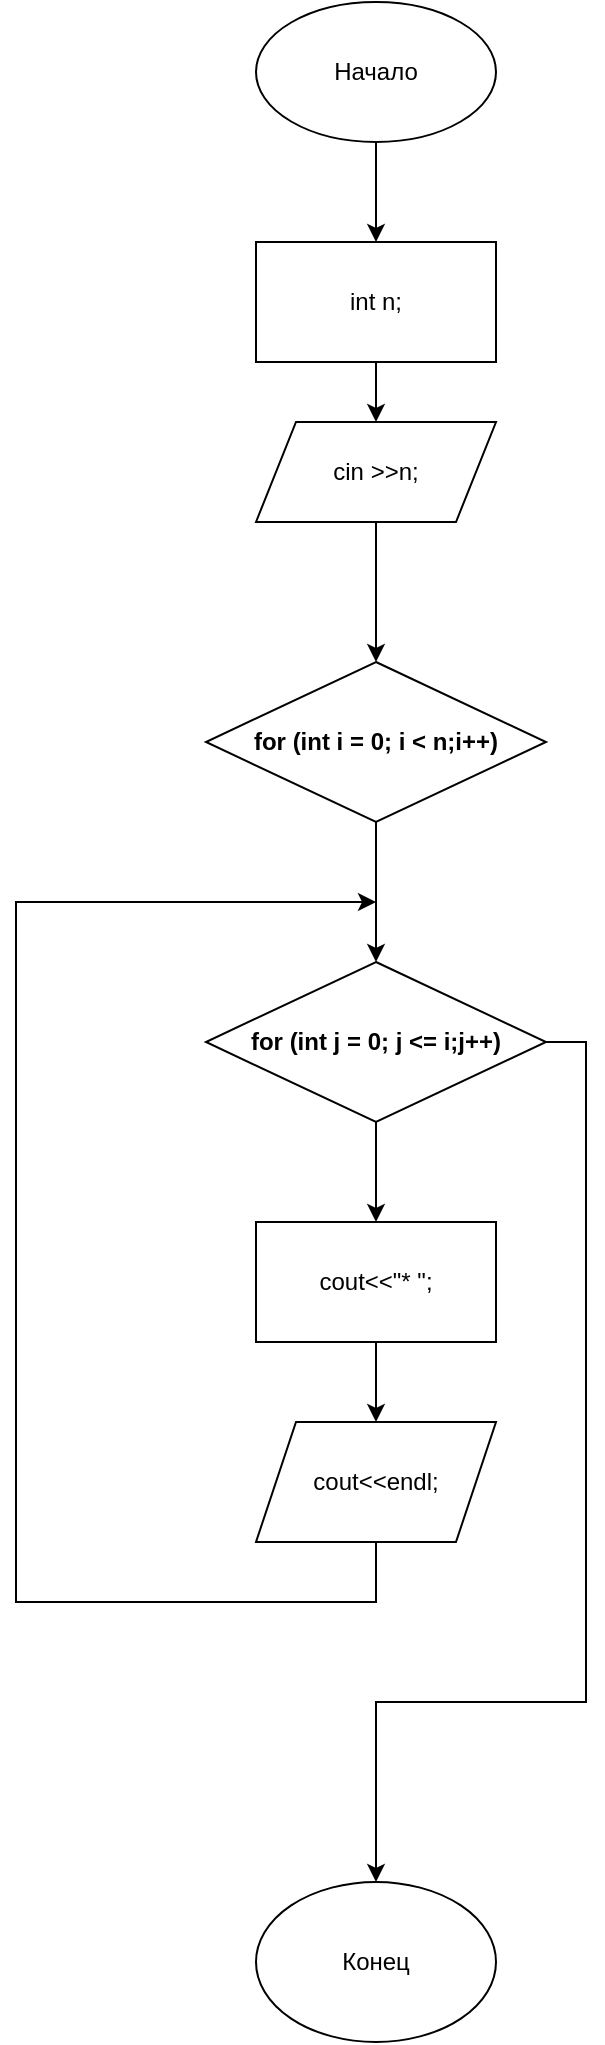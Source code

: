 <mxfile version="24.7.17">
  <diagram name="Страница — 1" id="ANoD_qWbYqC1cnO-iqx1">
    <mxGraphModel dx="635" dy="1718" grid="1" gridSize="10" guides="1" tooltips="1" connect="1" arrows="1" fold="1" page="1" pageScale="1" pageWidth="827" pageHeight="1169" math="0" shadow="0">
      <root>
        <mxCell id="0" />
        <mxCell id="1" parent="0" />
        <mxCell id="Jt1hHIG5UQf6XJgkdiUQ-133" style="edgeStyle=orthogonalEdgeStyle;rounded=0;orthogonalLoop=1;jettySize=auto;html=1;exitX=0.5;exitY=1;exitDx=0;exitDy=0;" edge="1" parent="1" source="Jt1hHIG5UQf6XJgkdiUQ-4" target="Jt1hHIG5UQf6XJgkdiUQ-132">
          <mxGeometry relative="1" as="geometry" />
        </mxCell>
        <mxCell id="Jt1hHIG5UQf6XJgkdiUQ-4" value="cin &amp;gt;&amp;gt;n;" style="shape=parallelogram;perimeter=parallelogramPerimeter;whiteSpace=wrap;html=1;fixedSize=1;" vertex="1" parent="1">
          <mxGeometry x="150" y="130" width="120" height="50" as="geometry" />
        </mxCell>
        <mxCell id="Jt1hHIG5UQf6XJgkdiUQ-30" style="edgeStyle=orthogonalEdgeStyle;rounded=0;orthogonalLoop=1;jettySize=auto;html=1;exitX=0.5;exitY=1;exitDx=0;exitDy=0;entryX=0.5;entryY=0;entryDx=0;entryDy=0;" edge="1" parent="1" source="Jt1hHIG5UQf6XJgkdiUQ-6" target="Jt1hHIG5UQf6XJgkdiUQ-28">
          <mxGeometry relative="1" as="geometry" />
        </mxCell>
        <mxCell id="Jt1hHIG5UQf6XJgkdiUQ-6" value="Начало" style="ellipse;whiteSpace=wrap;html=1;" vertex="1" parent="1">
          <mxGeometry x="150" y="-80" width="120" height="70" as="geometry" />
        </mxCell>
        <mxCell id="Jt1hHIG5UQf6XJgkdiUQ-26" value="Конец" style="ellipse;whiteSpace=wrap;html=1;" vertex="1" parent="1">
          <mxGeometry x="150" y="860" width="120" height="80" as="geometry" />
        </mxCell>
        <mxCell id="Jt1hHIG5UQf6XJgkdiUQ-29" style="edgeStyle=orthogonalEdgeStyle;rounded=0;orthogonalLoop=1;jettySize=auto;html=1;entryX=0.5;entryY=0;entryDx=0;entryDy=0;" edge="1" parent="1" source="Jt1hHIG5UQf6XJgkdiUQ-28" target="Jt1hHIG5UQf6XJgkdiUQ-4">
          <mxGeometry relative="1" as="geometry" />
        </mxCell>
        <mxCell id="Jt1hHIG5UQf6XJgkdiUQ-28" value="&lt;div&gt;int n;&lt;/div&gt;" style="rounded=0;whiteSpace=wrap;html=1;" vertex="1" parent="1">
          <mxGeometry x="150" y="40" width="120" height="60" as="geometry" />
        </mxCell>
        <mxCell id="Jt1hHIG5UQf6XJgkdiUQ-135" style="edgeStyle=orthogonalEdgeStyle;rounded=0;orthogonalLoop=1;jettySize=auto;html=1;exitX=0.5;exitY=1;exitDx=0;exitDy=0;" edge="1" parent="1" source="Jt1hHIG5UQf6XJgkdiUQ-132" target="Jt1hHIG5UQf6XJgkdiUQ-134">
          <mxGeometry relative="1" as="geometry" />
        </mxCell>
        <mxCell id="Jt1hHIG5UQf6XJgkdiUQ-132" value="&lt;b&gt;for (int i = 0; i &amp;lt; n;i++)&lt;/b&gt;" style="rhombus;whiteSpace=wrap;html=1;" vertex="1" parent="1">
          <mxGeometry x="125" y="250" width="170" height="80" as="geometry" />
        </mxCell>
        <mxCell id="Jt1hHIG5UQf6XJgkdiUQ-137" style="edgeStyle=orthogonalEdgeStyle;rounded=0;orthogonalLoop=1;jettySize=auto;html=1;exitX=0.5;exitY=1;exitDx=0;exitDy=0;entryX=0.5;entryY=0;entryDx=0;entryDy=0;" edge="1" parent="1" source="Jt1hHIG5UQf6XJgkdiUQ-134" target="Jt1hHIG5UQf6XJgkdiUQ-136">
          <mxGeometry relative="1" as="geometry" />
        </mxCell>
        <mxCell id="Jt1hHIG5UQf6XJgkdiUQ-142" style="edgeStyle=orthogonalEdgeStyle;rounded=0;orthogonalLoop=1;jettySize=auto;html=1;exitX=1;exitY=0.5;exitDx=0;exitDy=0;entryX=0.5;entryY=0;entryDx=0;entryDy=0;" edge="1" parent="1" source="Jt1hHIG5UQf6XJgkdiUQ-134" target="Jt1hHIG5UQf6XJgkdiUQ-26">
          <mxGeometry relative="1" as="geometry">
            <Array as="points">
              <mxPoint x="315" y="440" />
              <mxPoint x="315" y="770" />
              <mxPoint x="210" y="770" />
            </Array>
          </mxGeometry>
        </mxCell>
        <mxCell id="Jt1hHIG5UQf6XJgkdiUQ-134" value="&lt;b&gt;for (int j = 0; j &amp;lt;= i;j++)&lt;/b&gt;" style="rhombus;whiteSpace=wrap;html=1;" vertex="1" parent="1">
          <mxGeometry x="125" y="400" width="170" height="80" as="geometry" />
        </mxCell>
        <mxCell id="Jt1hHIG5UQf6XJgkdiUQ-139" style="edgeStyle=orthogonalEdgeStyle;rounded=0;orthogonalLoop=1;jettySize=auto;html=1;exitX=0.5;exitY=1;exitDx=0;exitDy=0;entryX=0.5;entryY=0;entryDx=0;entryDy=0;" edge="1" parent="1" source="Jt1hHIG5UQf6XJgkdiUQ-136" target="Jt1hHIG5UQf6XJgkdiUQ-138">
          <mxGeometry relative="1" as="geometry" />
        </mxCell>
        <mxCell id="Jt1hHIG5UQf6XJgkdiUQ-136" value="cout&amp;lt;&amp;lt;&quot;* &quot;;" style="rounded=0;whiteSpace=wrap;html=1;" vertex="1" parent="1">
          <mxGeometry x="150" y="530" width="120" height="60" as="geometry" />
        </mxCell>
        <mxCell id="Jt1hHIG5UQf6XJgkdiUQ-140" style="edgeStyle=orthogonalEdgeStyle;rounded=0;orthogonalLoop=1;jettySize=auto;html=1;exitX=0.5;exitY=1;exitDx=0;exitDy=0;" edge="1" parent="1" source="Jt1hHIG5UQf6XJgkdiUQ-138">
          <mxGeometry relative="1" as="geometry">
            <mxPoint x="210" y="370" as="targetPoint" />
            <Array as="points">
              <mxPoint x="210" y="720" />
              <mxPoint x="30" y="720" />
              <mxPoint x="30" y="370" />
            </Array>
          </mxGeometry>
        </mxCell>
        <mxCell id="Jt1hHIG5UQf6XJgkdiUQ-138" value="cout&amp;lt;&amp;lt;endl;" style="shape=parallelogram;perimeter=parallelogramPerimeter;whiteSpace=wrap;html=1;fixedSize=1;" vertex="1" parent="1">
          <mxGeometry x="150" y="630" width="120" height="60" as="geometry" />
        </mxCell>
      </root>
    </mxGraphModel>
  </diagram>
</mxfile>
